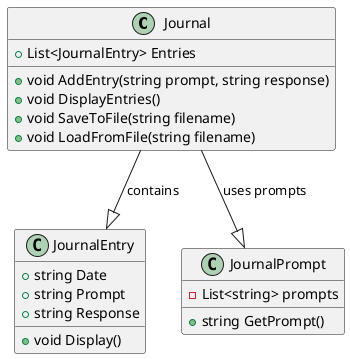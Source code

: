 @startuml journal

class Journal {
    +List<JournalEntry> Entries
    +void AddEntry(string prompt, string response)
    +void DisplayEntries()
    +void SaveToFile(string filename)
    +void LoadFromFile(string filename)
}

class JournalEntry {
    +string Date
    +string Prompt
    +string Response
    +void Display()
}

class JournalPrompt {
    -List<string> prompts
    +string GetPrompt()
}

Journal --|> JournalEntry : contains
Journal --|> JournalPrompt : uses prompts

@enduml